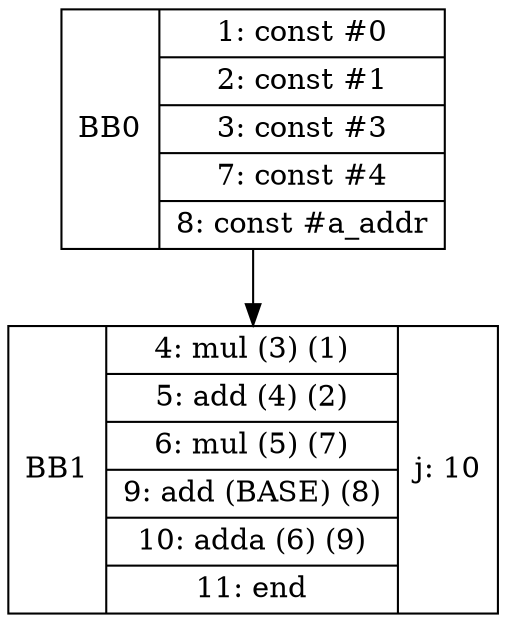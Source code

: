 digraph G {
bb0 [shape=record, label="<b>BB0 | {1: const #0|2: const #1|3: const #3|7: const #4|8: const #a_addr}"];
bb1 [shape=record, label="<b>BB1 | {4: mul (3) (1)|5: add (4) (2)|6: mul (5) (7)|9: add (BASE) (8)|10: adda (6) (9)|11: end}| {j: 10}"];
bb0:s -> bb1:n ;
}